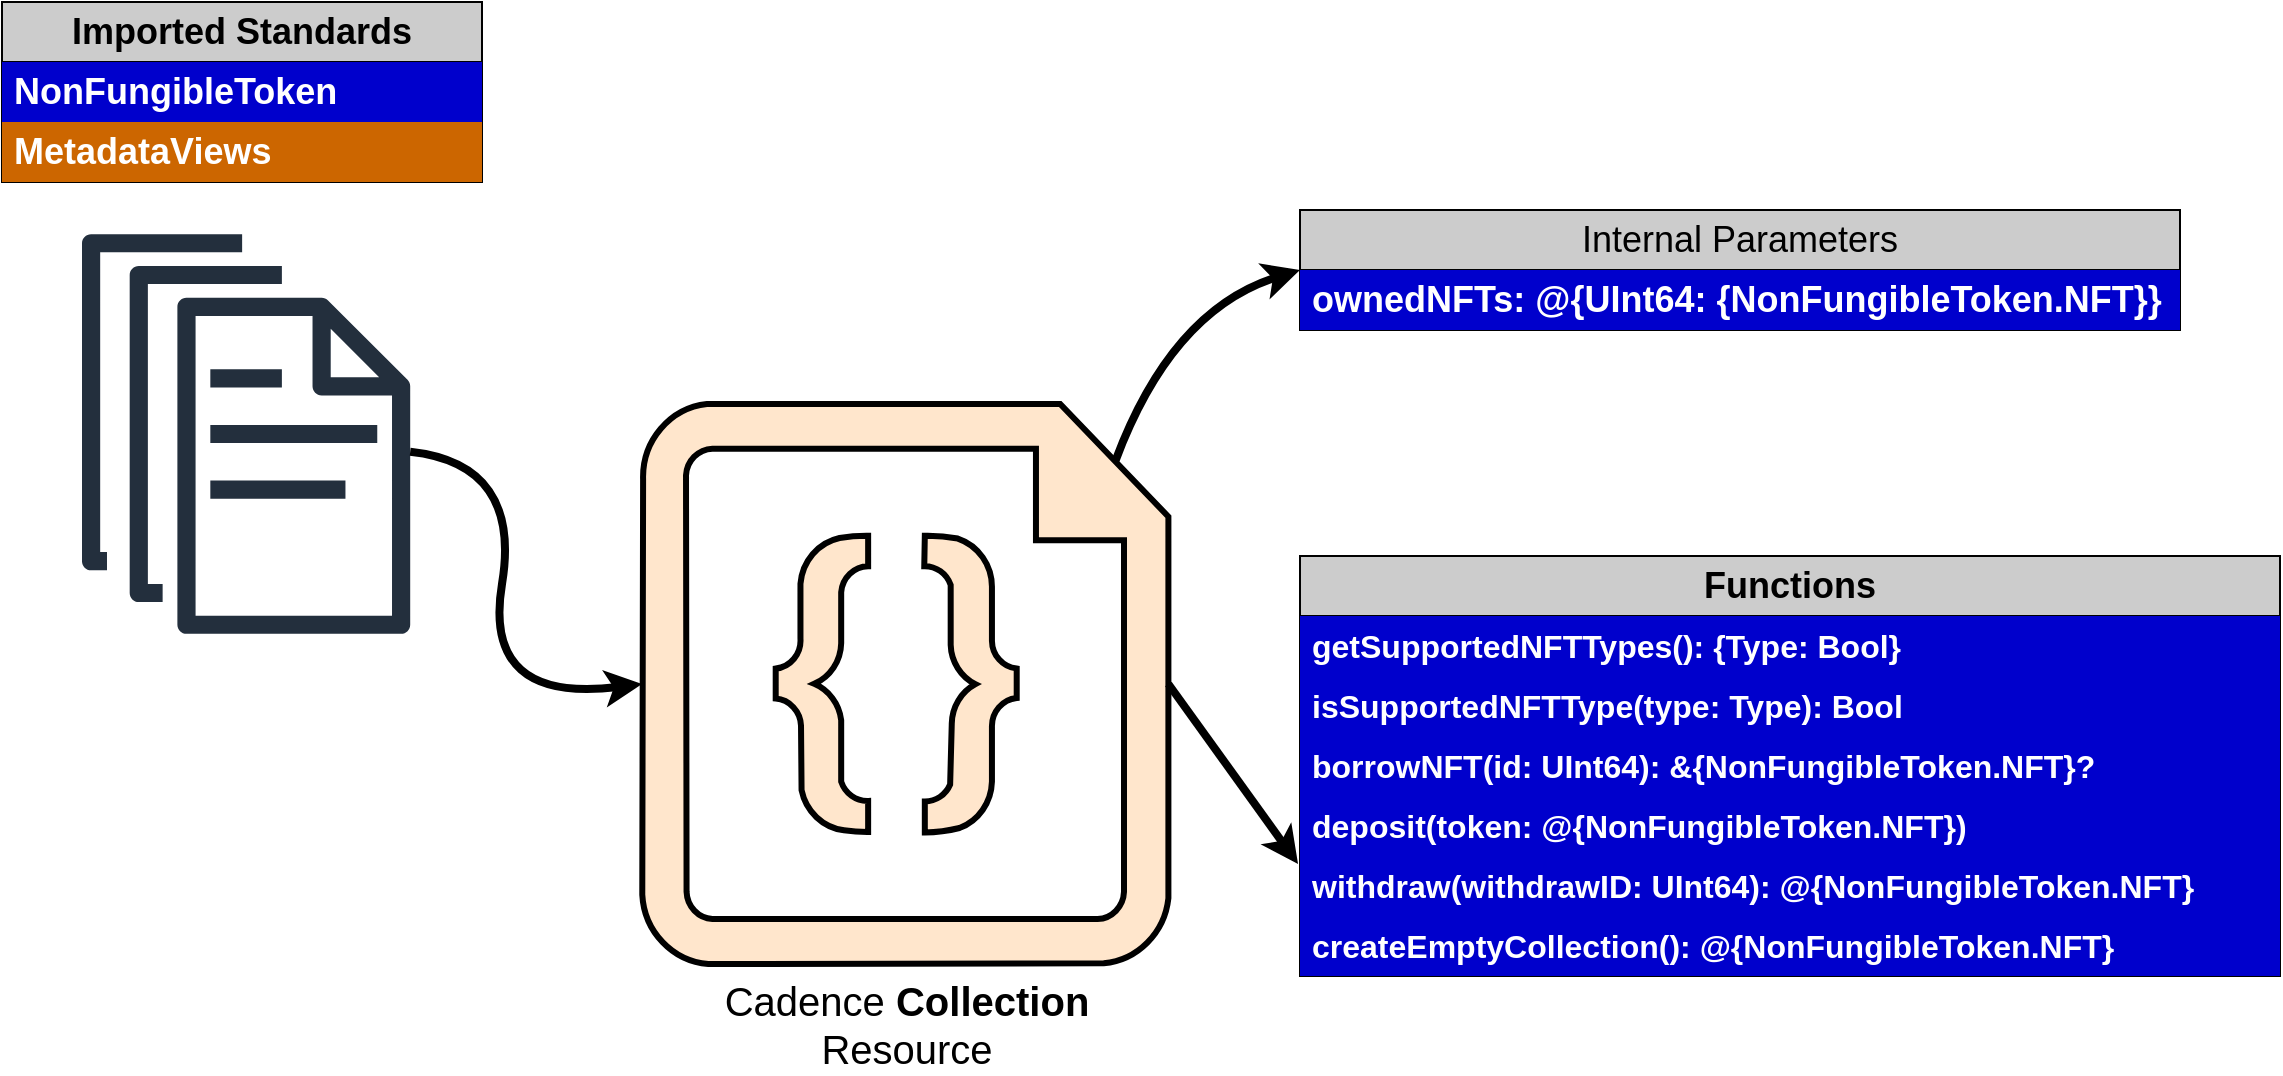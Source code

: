 <mxfile version="24.7.17">
  <diagram name="SolidityNFTArch" id="yL3fGh3pU8dEhlVRAPUD">
    <mxGraphModel dx="2534" dy="835" grid="1" gridSize="10" guides="1" tooltips="1" connect="1" arrows="1" fold="1" page="1" pageScale="1" pageWidth="1100" pageHeight="850" math="0" shadow="0">
      <root>
        <mxCell id="0" />
        <mxCell id="1" parent="0" />
        <mxCell id="yQm9gzGzEee4IaPwdyJb-7" value="&lt;font style=&quot;font-size: 20px;&quot;&gt;Cadence &lt;/font&gt;&lt;span style=&quot;font-size: 20px; background-color: initial;&quot;&gt;&lt;b&gt;Collection&lt;/b&gt;&lt;/span&gt;&lt;div&gt;&lt;span style=&quot;font-size: 20px; background-color: initial;&quot;&gt;Resource&lt;/span&gt;&lt;/div&gt;" style="sketch=0;aspect=fixed;pointerEvents=1;shadow=0;dashed=0;html=1;strokeColor=default;labelPosition=center;verticalLabelPosition=bottom;verticalAlign=top;align=center;fillColor=#ffe6cc;shape=mxgraph.azure.code_file;strokeWidth=3;" parent="1" vertex="1">
          <mxGeometry x="161" y="287" width="263.2" height="280" as="geometry" />
        </mxCell>
        <mxCell id="yQm9gzGzEee4IaPwdyJb-8" value="" style="sketch=0;outlineConnect=0;fontColor=#232F3E;gradientColor=none;fillColor=#232F3D;strokeColor=none;dashed=0;verticalLabelPosition=bottom;verticalAlign=top;align=center;html=1;fontSize=12;fontStyle=0;aspect=fixed;pointerEvents=1;shape=mxgraph.aws4.documents;" parent="1" vertex="1">
          <mxGeometry x="-119" y="202" width="164.1" height="200" as="geometry" />
        </mxCell>
        <mxCell id="yQm9gzGzEee4IaPwdyJb-12" value="Internal Parameters" style="swimlane;fontStyle=0;childLayout=stackLayout;horizontal=1;startSize=30;horizontalStack=0;resizeParent=1;resizeParentMax=0;resizeLast=0;collapsible=1;marginBottom=0;whiteSpace=wrap;html=1;fillColor=#CCCCCC;fontSize=18;" parent="1" vertex="1">
          <mxGeometry x="490" y="190" width="440" height="60" as="geometry">
            <mxRectangle x="630" y="150" width="90" height="30" as="alternateBounds" />
          </mxGeometry>
        </mxCell>
        <mxCell id="yQm9gzGzEee4IaPwdyJb-13" value="ownedNFTs: @{UInt64: {NonFungibleToken.NFT}}" style="text;strokeColor=none;fillColor=#0000CC;align=left;verticalAlign=middle;spacingLeft=4;spacingRight=4;overflow=hidden;points=[[0,0.5],[1,0.5]];portConstraint=eastwest;rotatable=0;whiteSpace=wrap;html=1;labelBackgroundColor=none;fontColor=#FFFFFF;fontStyle=1;fontSize=18;" parent="yQm9gzGzEee4IaPwdyJb-12" vertex="1">
          <mxGeometry y="30" width="440" height="30" as="geometry" />
        </mxCell>
        <mxCell id="yQm9gzGzEee4IaPwdyJb-40" value="&lt;b style=&quot;font-size: 18px;&quot;&gt;Functions&lt;/b&gt;" style="swimlane;fontStyle=0;childLayout=stackLayout;horizontal=1;startSize=30;horizontalStack=0;resizeParent=1;resizeParentMax=0;resizeLast=0;collapsible=1;marginBottom=0;whiteSpace=wrap;html=1;fillColor=#CCCCCC;fontSize=18;" parent="1" vertex="1">
          <mxGeometry x="490" y="363" width="490" height="210" as="geometry" />
        </mxCell>
        <mxCell id="yQm9gzGzEee4IaPwdyJb-42" value="getSupportedNFTTypes(): {Type: Bool}" style="text;strokeColor=none;fillColor=#0000CC;align=left;verticalAlign=middle;spacingLeft=4;spacingRight=4;overflow=hidden;points=[[0,0.5],[1,0.5]];portConstraint=eastwest;rotatable=0;whiteSpace=wrap;html=1;fontColor=#FFFFFF;labelBackgroundColor=none;fontStyle=1;fontSize=16;" parent="yQm9gzGzEee4IaPwdyJb-40" vertex="1">
          <mxGeometry y="30" width="490" height="30" as="geometry" />
        </mxCell>
        <mxCell id="EY-8w8UMMUnenjKLYOQ1-3" value="isSupportedNFTType(type: Type): Bool" style="text;strokeColor=none;fillColor=#0000CC;align=left;verticalAlign=middle;spacingLeft=4;spacingRight=4;overflow=hidden;points=[[0,0.5],[1,0.5]];portConstraint=eastwest;rotatable=0;whiteSpace=wrap;html=1;fontColor=#FFFFFF;labelBackgroundColor=none;fontStyle=1;fontSize=16;" vertex="1" parent="yQm9gzGzEee4IaPwdyJb-40">
          <mxGeometry y="60" width="490" height="30" as="geometry" />
        </mxCell>
        <mxCell id="EY-8w8UMMUnenjKLYOQ1-2" value="borrowNFT(id: UInt64): &amp;amp;{NonFungibleToken.NFT}?" style="text;strokeColor=none;fillColor=#0000CC;align=left;verticalAlign=middle;spacingLeft=4;spacingRight=4;overflow=hidden;points=[[0,0.5],[1,0.5]];portConstraint=eastwest;rotatable=0;whiteSpace=wrap;html=1;fontColor=#FFFFFF;labelBackgroundColor=none;fontStyle=1;fontSize=16;" vertex="1" parent="yQm9gzGzEee4IaPwdyJb-40">
          <mxGeometry y="90" width="490" height="30" as="geometry" />
        </mxCell>
        <mxCell id="EY-8w8UMMUnenjKLYOQ1-1" value="deposit(token: @{NonFungibleToken.NFT})" style="text;strokeColor=none;fillColor=#0000CC;align=left;verticalAlign=middle;spacingLeft=4;spacingRight=4;overflow=hidden;points=[[0,0.5],[1,0.5]];portConstraint=eastwest;rotatable=0;whiteSpace=wrap;html=1;fontColor=#FFFFFF;labelBackgroundColor=none;fontStyle=1;fontSize=16;" vertex="1" parent="yQm9gzGzEee4IaPwdyJb-40">
          <mxGeometry y="120" width="490" height="30" as="geometry" />
        </mxCell>
        <mxCell id="yQm9gzGzEee4IaPwdyJb-43" value="withdraw(withdrawID: UInt64): @{NonFungibleToken.NFT}" style="text;strokeColor=none;fillColor=#0000CC;align=left;verticalAlign=middle;spacingLeft=4;spacingRight=4;overflow=hidden;points=[[0,0.5],[1,0.5]];portConstraint=eastwest;rotatable=0;whiteSpace=wrap;html=1;fontColor=#FFFFFF;labelBackgroundColor=none;fontStyle=1;fontSize=16;" parent="yQm9gzGzEee4IaPwdyJb-40" vertex="1">
          <mxGeometry y="150" width="490" height="30" as="geometry" />
        </mxCell>
        <mxCell id="yQm9gzGzEee4IaPwdyJb-54" value="createEmptyCollection(): @{NonFungibleToken.NFT}" style="text;strokeColor=none;fillColor=#0000CC;align=left;verticalAlign=middle;spacingLeft=4;spacingRight=4;overflow=hidden;points=[[0,0.5],[1,0.5]];portConstraint=eastwest;rotatable=0;whiteSpace=wrap;html=1;fontColor=#FFFFFF;labelBackgroundColor=none;fontStyle=1;fontSize=16;" parent="yQm9gzGzEee4IaPwdyJb-40" vertex="1">
          <mxGeometry y="180" width="490" height="30" as="geometry" />
        </mxCell>
        <mxCell id="Qexjt-wCg0GgxLo2r0Kk-6" value="" style="curved=1;endArrow=classic;html=1;rounded=0;entryX=0;entryY=0.5;entryDx=0;entryDy=0;strokeWidth=4;exitX=0.9;exitY=0.1;exitDx=0;exitDy=0;exitPerimeter=0;" parent="1" source="yQm9gzGzEee4IaPwdyJb-7" target="yQm9gzGzEee4IaPwdyJb-12" edge="1">
          <mxGeometry width="50" height="50" relative="1" as="geometry">
            <mxPoint x="150" y="220" as="sourcePoint" />
            <mxPoint x="601" y="200" as="targetPoint" />
            <Array as="points">
              <mxPoint x="426" y="240" />
            </Array>
          </mxGeometry>
        </mxCell>
        <mxCell id="Qexjt-wCg0GgxLo2r0Kk-8" value="" style="curved=1;endArrow=classic;html=1;rounded=0;entryX=-0.002;entryY=0.133;entryDx=0;entryDy=0;exitX=1;exitY=0.5;exitDx=0;exitDy=0;exitPerimeter=0;strokeWidth=4;entryPerimeter=0;" parent="1" source="yQm9gzGzEee4IaPwdyJb-7" target="yQm9gzGzEee4IaPwdyJb-43" edge="1">
          <mxGeometry width="50" height="50" relative="1" as="geometry">
            <mxPoint x="421" y="607" as="sourcePoint" />
            <mxPoint x="471" y="557" as="targetPoint" />
            <Array as="points" />
          </mxGeometry>
        </mxCell>
        <mxCell id="Qexjt-wCg0GgxLo2r0Kk-10" value="" style="curved=1;endArrow=classic;html=1;rounded=0;entryX=0;entryY=0.5;entryDx=0;entryDy=0;entryPerimeter=0;strokeWidth=4;" parent="1" source="yQm9gzGzEee4IaPwdyJb-8" target="yQm9gzGzEee4IaPwdyJb-7" edge="1">
          <mxGeometry width="50" height="50" relative="1" as="geometry">
            <mxPoint x="71" y="317" as="sourcePoint" />
            <mxPoint x="121" y="267" as="targetPoint" />
            <Array as="points">
              <mxPoint x="101" y="317" />
              <mxPoint x="81" y="437" />
            </Array>
          </mxGeometry>
        </mxCell>
        <mxCell id="Qexjt-wCg0GgxLo2r0Kk-12" value="&lt;b style=&quot;font-size: 18px;&quot;&gt;Imported Standards&lt;/b&gt;" style="swimlane;fontStyle=0;childLayout=stackLayout;horizontal=1;startSize=30;horizontalStack=0;resizeParent=1;resizeParentMax=0;resizeLast=0;collapsible=1;marginBottom=0;whiteSpace=wrap;html=1;fillColor=#CCCCCC;fontSize=18;" parent="1" vertex="1">
          <mxGeometry x="-159" y="86" width="240" height="90" as="geometry" />
        </mxCell>
        <mxCell id="Qexjt-wCg0GgxLo2r0Kk-13" value="NonFungibleToken" style="text;strokeColor=none;fillColor=#0000CC;align=left;verticalAlign=middle;spacingLeft=4;spacingRight=4;overflow=hidden;points=[[0,0.5],[1,0.5]];portConstraint=eastwest;rotatable=0;whiteSpace=wrap;html=1;fontColor=#FFFFFF;labelBackgroundColor=none;fontStyle=1;fontSize=18;" parent="Qexjt-wCg0GgxLo2r0Kk-12" vertex="1">
          <mxGeometry y="30" width="240" height="30" as="geometry" />
        </mxCell>
        <mxCell id="Qexjt-wCg0GgxLo2r0Kk-14" value="MetadataViews" style="text;strokeColor=none;fillColor=#CC6600;align=left;verticalAlign=middle;spacingLeft=4;spacingRight=4;overflow=hidden;points=[[0,0.5],[1,0.5]];portConstraint=eastwest;rotatable=0;whiteSpace=wrap;html=1;fontColor=#FFFFFF;labelBackgroundColor=none;fontStyle=1;fontSize=18;" parent="Qexjt-wCg0GgxLo2r0Kk-12" vertex="1">
          <mxGeometry y="60" width="240" height="30" as="geometry" />
        </mxCell>
      </root>
    </mxGraphModel>
  </diagram>
</mxfile>
